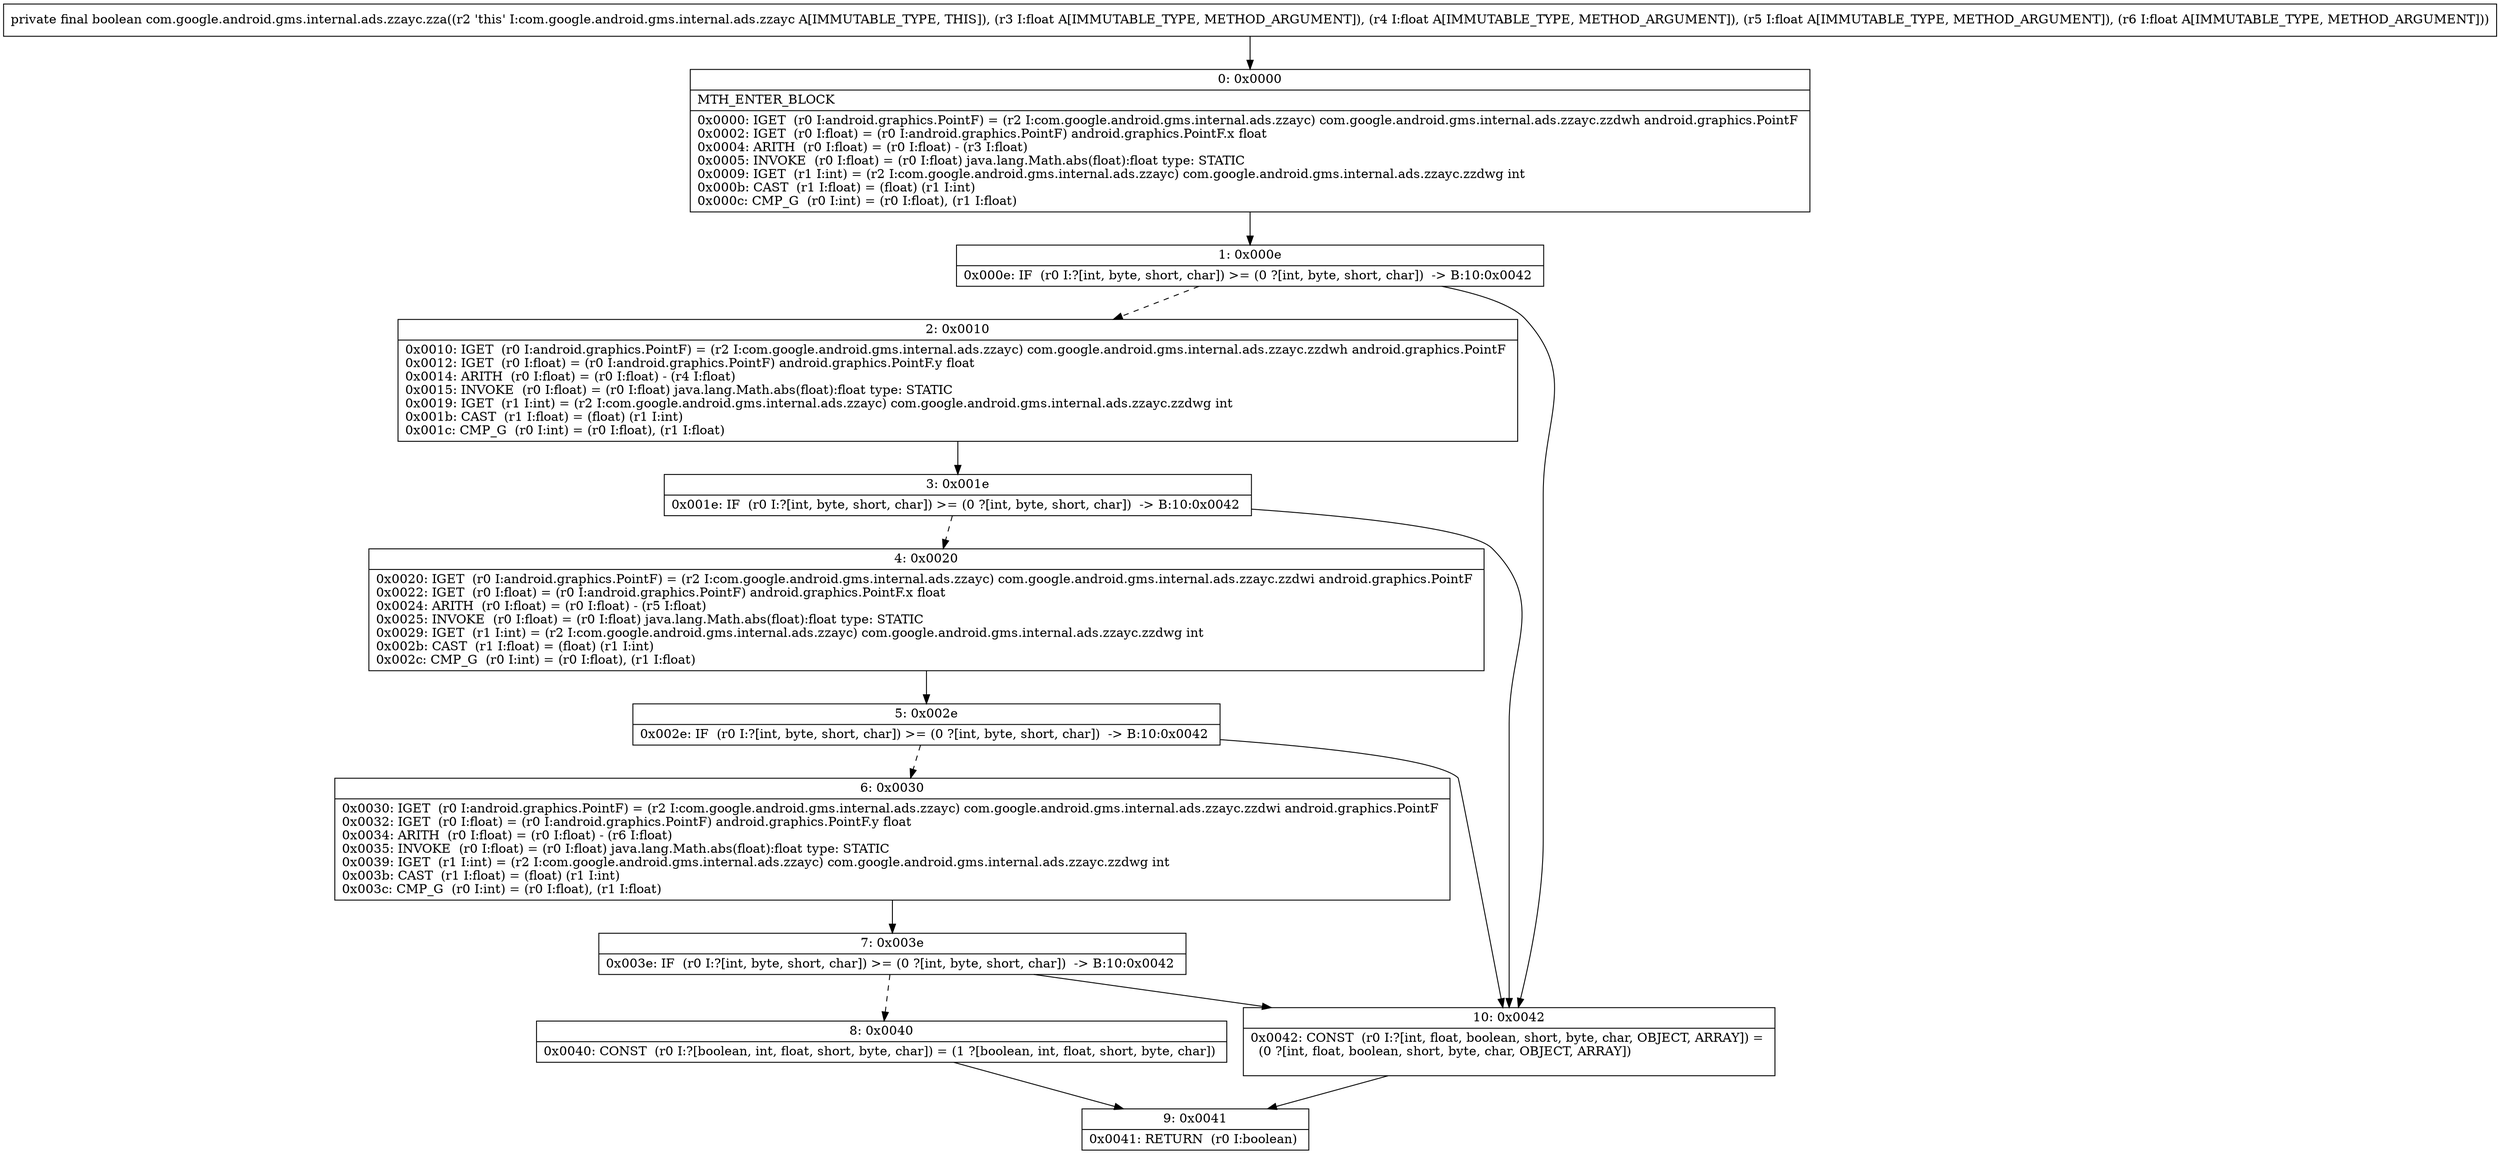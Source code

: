 digraph "CFG forcom.google.android.gms.internal.ads.zzayc.zza(FFFF)Z" {
Node_0 [shape=record,label="{0\:\ 0x0000|MTH_ENTER_BLOCK\l|0x0000: IGET  (r0 I:android.graphics.PointF) = (r2 I:com.google.android.gms.internal.ads.zzayc) com.google.android.gms.internal.ads.zzayc.zzdwh android.graphics.PointF \l0x0002: IGET  (r0 I:float) = (r0 I:android.graphics.PointF) android.graphics.PointF.x float \l0x0004: ARITH  (r0 I:float) = (r0 I:float) \- (r3 I:float) \l0x0005: INVOKE  (r0 I:float) = (r0 I:float) java.lang.Math.abs(float):float type: STATIC \l0x0009: IGET  (r1 I:int) = (r2 I:com.google.android.gms.internal.ads.zzayc) com.google.android.gms.internal.ads.zzayc.zzdwg int \l0x000b: CAST  (r1 I:float) = (float) (r1 I:int) \l0x000c: CMP_G  (r0 I:int) = (r0 I:float), (r1 I:float) \l}"];
Node_1 [shape=record,label="{1\:\ 0x000e|0x000e: IF  (r0 I:?[int, byte, short, char]) \>= (0 ?[int, byte, short, char])  \-\> B:10:0x0042 \l}"];
Node_2 [shape=record,label="{2\:\ 0x0010|0x0010: IGET  (r0 I:android.graphics.PointF) = (r2 I:com.google.android.gms.internal.ads.zzayc) com.google.android.gms.internal.ads.zzayc.zzdwh android.graphics.PointF \l0x0012: IGET  (r0 I:float) = (r0 I:android.graphics.PointF) android.graphics.PointF.y float \l0x0014: ARITH  (r0 I:float) = (r0 I:float) \- (r4 I:float) \l0x0015: INVOKE  (r0 I:float) = (r0 I:float) java.lang.Math.abs(float):float type: STATIC \l0x0019: IGET  (r1 I:int) = (r2 I:com.google.android.gms.internal.ads.zzayc) com.google.android.gms.internal.ads.zzayc.zzdwg int \l0x001b: CAST  (r1 I:float) = (float) (r1 I:int) \l0x001c: CMP_G  (r0 I:int) = (r0 I:float), (r1 I:float) \l}"];
Node_3 [shape=record,label="{3\:\ 0x001e|0x001e: IF  (r0 I:?[int, byte, short, char]) \>= (0 ?[int, byte, short, char])  \-\> B:10:0x0042 \l}"];
Node_4 [shape=record,label="{4\:\ 0x0020|0x0020: IGET  (r0 I:android.graphics.PointF) = (r2 I:com.google.android.gms.internal.ads.zzayc) com.google.android.gms.internal.ads.zzayc.zzdwi android.graphics.PointF \l0x0022: IGET  (r0 I:float) = (r0 I:android.graphics.PointF) android.graphics.PointF.x float \l0x0024: ARITH  (r0 I:float) = (r0 I:float) \- (r5 I:float) \l0x0025: INVOKE  (r0 I:float) = (r0 I:float) java.lang.Math.abs(float):float type: STATIC \l0x0029: IGET  (r1 I:int) = (r2 I:com.google.android.gms.internal.ads.zzayc) com.google.android.gms.internal.ads.zzayc.zzdwg int \l0x002b: CAST  (r1 I:float) = (float) (r1 I:int) \l0x002c: CMP_G  (r0 I:int) = (r0 I:float), (r1 I:float) \l}"];
Node_5 [shape=record,label="{5\:\ 0x002e|0x002e: IF  (r0 I:?[int, byte, short, char]) \>= (0 ?[int, byte, short, char])  \-\> B:10:0x0042 \l}"];
Node_6 [shape=record,label="{6\:\ 0x0030|0x0030: IGET  (r0 I:android.graphics.PointF) = (r2 I:com.google.android.gms.internal.ads.zzayc) com.google.android.gms.internal.ads.zzayc.zzdwi android.graphics.PointF \l0x0032: IGET  (r0 I:float) = (r0 I:android.graphics.PointF) android.graphics.PointF.y float \l0x0034: ARITH  (r0 I:float) = (r0 I:float) \- (r6 I:float) \l0x0035: INVOKE  (r0 I:float) = (r0 I:float) java.lang.Math.abs(float):float type: STATIC \l0x0039: IGET  (r1 I:int) = (r2 I:com.google.android.gms.internal.ads.zzayc) com.google.android.gms.internal.ads.zzayc.zzdwg int \l0x003b: CAST  (r1 I:float) = (float) (r1 I:int) \l0x003c: CMP_G  (r0 I:int) = (r0 I:float), (r1 I:float) \l}"];
Node_7 [shape=record,label="{7\:\ 0x003e|0x003e: IF  (r0 I:?[int, byte, short, char]) \>= (0 ?[int, byte, short, char])  \-\> B:10:0x0042 \l}"];
Node_8 [shape=record,label="{8\:\ 0x0040|0x0040: CONST  (r0 I:?[boolean, int, float, short, byte, char]) = (1 ?[boolean, int, float, short, byte, char]) \l}"];
Node_9 [shape=record,label="{9\:\ 0x0041|0x0041: RETURN  (r0 I:boolean) \l}"];
Node_10 [shape=record,label="{10\:\ 0x0042|0x0042: CONST  (r0 I:?[int, float, boolean, short, byte, char, OBJECT, ARRAY]) = \l  (0 ?[int, float, boolean, short, byte, char, OBJECT, ARRAY])\l \l}"];
MethodNode[shape=record,label="{private final boolean com.google.android.gms.internal.ads.zzayc.zza((r2 'this' I:com.google.android.gms.internal.ads.zzayc A[IMMUTABLE_TYPE, THIS]), (r3 I:float A[IMMUTABLE_TYPE, METHOD_ARGUMENT]), (r4 I:float A[IMMUTABLE_TYPE, METHOD_ARGUMENT]), (r5 I:float A[IMMUTABLE_TYPE, METHOD_ARGUMENT]), (r6 I:float A[IMMUTABLE_TYPE, METHOD_ARGUMENT])) }"];
MethodNode -> Node_0;
Node_0 -> Node_1;
Node_1 -> Node_2[style=dashed];
Node_1 -> Node_10;
Node_2 -> Node_3;
Node_3 -> Node_4[style=dashed];
Node_3 -> Node_10;
Node_4 -> Node_5;
Node_5 -> Node_6[style=dashed];
Node_5 -> Node_10;
Node_6 -> Node_7;
Node_7 -> Node_8[style=dashed];
Node_7 -> Node_10;
Node_8 -> Node_9;
Node_10 -> Node_9;
}

